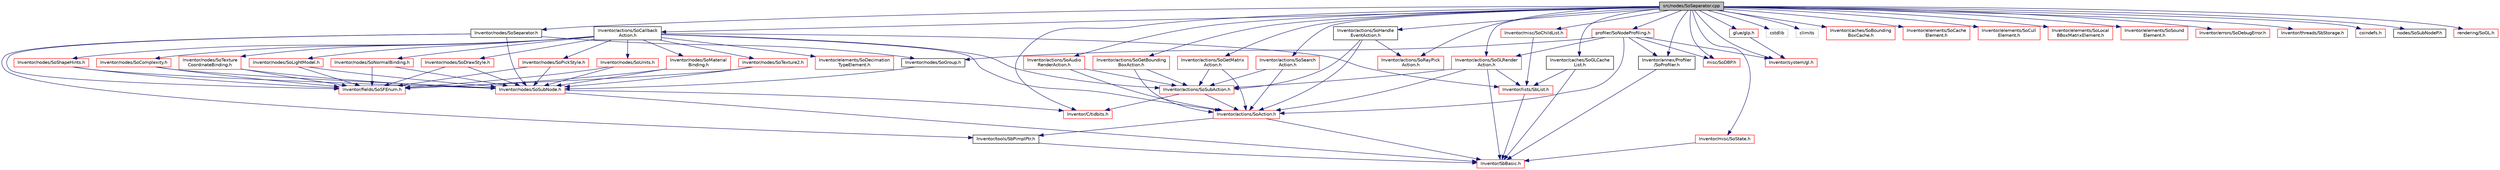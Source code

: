 digraph "src/nodes/SoSeparator.cpp"
{
 // LATEX_PDF_SIZE
  edge [fontname="Helvetica",fontsize="10",labelfontname="Helvetica",labelfontsize="10"];
  node [fontname="Helvetica",fontsize="10",shape=record];
  Node1 [label="src/nodes/SoSeparator.cpp",height=0.2,width=0.4,color="black", fillcolor="grey75", style="filled", fontcolor="black",tooltip=" "];
  Node1 -> Node2 [color="midnightblue",fontsize="10",style="solid",fontname="Helvetica"];
  Node2 [label="Inventor/nodes/SoSeparator.h",height=0.2,width=0.4,color="black", fillcolor="white", style="filled",URL="$SoSeparator_8h.html",tooltip=" "];
  Node2 -> Node3 [color="midnightblue",fontsize="10",style="solid",fontname="Helvetica"];
  Node3 [label="Inventor/nodes/SoSubNode.h",height=0.2,width=0.4,color="red", fillcolor="white", style="filled",URL="$SoSubNode_8h.html",tooltip=" "];
  Node3 -> Node5 [color="midnightblue",fontsize="10",style="solid",fontname="Helvetica"];
  Node5 [label="Inventor/SbBasic.h",height=0.2,width=0.4,color="red", fillcolor="white", style="filled",URL="$SbBasic_8h.html",tooltip=" "];
  Node3 -> Node40 [color="midnightblue",fontsize="10",style="solid",fontname="Helvetica"];
  Node40 [label="Inventor/C/tidbits.h",height=0.2,width=0.4,color="red", fillcolor="white", style="filled",URL="$tidbits_8h.html",tooltip=" "];
  Node2 -> Node41 [color="midnightblue",fontsize="10",style="solid",fontname="Helvetica"];
  Node41 [label="Inventor/fields/SoSFEnum.h",height=0.2,width=0.4,color="red", fillcolor="white", style="filled",URL="$SoSFEnum_8h.html",tooltip=" "];
  Node2 -> Node53 [color="midnightblue",fontsize="10",style="solid",fontname="Helvetica"];
  Node53 [label="Inventor/nodes/SoGroup.h",height=0.2,width=0.4,color="black", fillcolor="white", style="filled",URL="$SoGroup_8h.html",tooltip=" "];
  Node53 -> Node3 [color="midnightblue",fontsize="10",style="solid",fontname="Helvetica"];
  Node2 -> Node54 [color="midnightblue",fontsize="10",style="solid",fontname="Helvetica"];
  Node54 [label="Inventor/tools/SbPimplPtr.h",height=0.2,width=0.4,color="black", fillcolor="white", style="filled",URL="$SbPimplPtr_8h.html",tooltip=" "];
  Node54 -> Node5 [color="midnightblue",fontsize="10",style="solid",fontname="Helvetica"];
  Node1 -> Node13 [color="midnightblue",fontsize="10",style="solid",fontname="Helvetica"];
  Node13 [label="cstdlib",height=0.2,width=0.4,color="grey75", fillcolor="white", style="filled",tooltip=" "];
  Node1 -> Node55 [color="midnightblue",fontsize="10",style="solid",fontname="Helvetica"];
  Node55 [label="climits",height=0.2,width=0.4,color="grey75", fillcolor="white", style="filled",tooltip=" "];
  Node1 -> Node56 [color="midnightblue",fontsize="10",style="solid",fontname="Helvetica"];
  Node56 [label="Inventor/actions/SoCallback\lAction.h",height=0.2,width=0.4,color="black", fillcolor="white", style="filled",URL="$SoCallbackAction_8h.html",tooltip=" "];
  Node56 -> Node57 [color="midnightblue",fontsize="10",style="solid",fontname="Helvetica"];
  Node57 [label="Inventor/actions/SoAction.h",height=0.2,width=0.4,color="red", fillcolor="white", style="filled",URL="$SoAction_8h.html",tooltip=" "];
  Node57 -> Node5 [color="midnightblue",fontsize="10",style="solid",fontname="Helvetica"];
  Node57 -> Node54 [color="midnightblue",fontsize="10",style="solid",fontname="Helvetica"];
  Node56 -> Node63 [color="midnightblue",fontsize="10",style="solid",fontname="Helvetica"];
  Node63 [label="Inventor/actions/SoSubAction.h",height=0.2,width=0.4,color="red", fillcolor="white", style="filled",URL="$SoSubAction_8h.html",tooltip=" "];
  Node63 -> Node57 [color="midnightblue",fontsize="10",style="solid",fontname="Helvetica"];
  Node63 -> Node40 [color="midnightblue",fontsize="10",style="solid",fontname="Helvetica"];
  Node56 -> Node64 [color="midnightblue",fontsize="10",style="solid",fontname="Helvetica"];
  Node64 [label="Inventor/elements/SoDecimation\lTypeElement.h",height=0.2,width=0.4,color="red", fillcolor="white", style="filled",URL="$SoDecimationTypeElement_8h.html",tooltip=" "];
  Node56 -> Node17 [color="midnightblue",fontsize="10",style="solid",fontname="Helvetica"];
  Node17 [label="Inventor/lists/SbList.h",height=0.2,width=0.4,color="red", fillcolor="white", style="filled",URL="$SbList_8h.html",tooltip=" "];
  Node17 -> Node5 [color="midnightblue",fontsize="10",style="solid",fontname="Helvetica"];
  Node56 -> Node69 [color="midnightblue",fontsize="10",style="solid",fontname="Helvetica"];
  Node69 [label="Inventor/nodes/SoComplexity.h",height=0.2,width=0.4,color="red", fillcolor="white", style="filled",URL="$SoComplexity_8h.html",tooltip=" "];
  Node69 -> Node3 [color="midnightblue",fontsize="10",style="solid",fontname="Helvetica"];
  Node69 -> Node41 [color="midnightblue",fontsize="10",style="solid",fontname="Helvetica"];
  Node56 -> Node72 [color="midnightblue",fontsize="10",style="solid",fontname="Helvetica"];
  Node72 [label="Inventor/nodes/SoDrawStyle.h",height=0.2,width=0.4,color="red", fillcolor="white", style="filled",URL="$SoDrawStyle_8h.html",tooltip=" "];
  Node72 -> Node41 [color="midnightblue",fontsize="10",style="solid",fontname="Helvetica"];
  Node72 -> Node3 [color="midnightblue",fontsize="10",style="solid",fontname="Helvetica"];
  Node56 -> Node76 [color="midnightblue",fontsize="10",style="solid",fontname="Helvetica"];
  Node76 [label="Inventor/nodes/SoLightModel.h",height=0.2,width=0.4,color="red", fillcolor="white", style="filled",URL="$SoLightModel_8h.html",tooltip=" "];
  Node76 -> Node3 [color="midnightblue",fontsize="10",style="solid",fontname="Helvetica"];
  Node76 -> Node41 [color="midnightblue",fontsize="10",style="solid",fontname="Helvetica"];
  Node56 -> Node83 [color="midnightblue",fontsize="10",style="solid",fontname="Helvetica"];
  Node83 [label="Inventor/nodes/SoMaterial\lBinding.h",height=0.2,width=0.4,color="red", fillcolor="white", style="filled",URL="$SoMaterialBinding_8h.html",tooltip=" "];
  Node83 -> Node41 [color="midnightblue",fontsize="10",style="solid",fontname="Helvetica"];
  Node83 -> Node3 [color="midnightblue",fontsize="10",style="solid",fontname="Helvetica"];
  Node56 -> Node85 [color="midnightblue",fontsize="10",style="solid",fontname="Helvetica"];
  Node85 [label="Inventor/nodes/SoNormalBinding.h",height=0.2,width=0.4,color="red", fillcolor="white", style="filled",URL="$SoNormalBinding_8h.html",tooltip=" "];
  Node85 -> Node41 [color="midnightblue",fontsize="10",style="solid",fontname="Helvetica"];
  Node85 -> Node3 [color="midnightblue",fontsize="10",style="solid",fontname="Helvetica"];
  Node56 -> Node87 [color="midnightblue",fontsize="10",style="solid",fontname="Helvetica"];
  Node87 [label="Inventor/nodes/SoPickStyle.h",height=0.2,width=0.4,color="red", fillcolor="white", style="filled",URL="$SoPickStyle_8h.html",tooltip=" "];
  Node87 -> Node3 [color="midnightblue",fontsize="10",style="solid",fontname="Helvetica"];
  Node87 -> Node41 [color="midnightblue",fontsize="10",style="solid",fontname="Helvetica"];
  Node56 -> Node89 [color="midnightblue",fontsize="10",style="solid",fontname="Helvetica"];
  Node89 [label="Inventor/nodes/SoShapeHints.h",height=0.2,width=0.4,color="red", fillcolor="white", style="filled",URL="$SoShapeHints_8h.html",tooltip=" "];
  Node89 -> Node41 [color="midnightblue",fontsize="10",style="solid",fontname="Helvetica"];
  Node89 -> Node3 [color="midnightblue",fontsize="10",style="solid",fontname="Helvetica"];
  Node56 -> Node92 [color="midnightblue",fontsize="10",style="solid",fontname="Helvetica"];
  Node92 [label="Inventor/nodes/SoTexture2.h",height=0.2,width=0.4,color="red", fillcolor="white", style="filled",URL="$SoTexture2_8h.html",tooltip=" "];
  Node92 -> Node3 [color="midnightblue",fontsize="10",style="solid",fontname="Helvetica"];
  Node92 -> Node41 [color="midnightblue",fontsize="10",style="solid",fontname="Helvetica"];
  Node56 -> Node101 [color="midnightblue",fontsize="10",style="solid",fontname="Helvetica"];
  Node101 [label="Inventor/nodes/SoTexture\lCoordinateBinding.h",height=0.2,width=0.4,color="red", fillcolor="white", style="filled",URL="$SoTextureCoordinateBinding_8h.html",tooltip=" "];
  Node101 -> Node3 [color="midnightblue",fontsize="10",style="solid",fontname="Helvetica"];
  Node101 -> Node41 [color="midnightblue",fontsize="10",style="solid",fontname="Helvetica"];
  Node56 -> Node103 [color="midnightblue",fontsize="10",style="solid",fontname="Helvetica"];
  Node103 [label="Inventor/nodes/SoUnits.h",height=0.2,width=0.4,color="red", fillcolor="white", style="filled",URL="$SoUnits_8h.html",tooltip=" "];
  Node103 -> Node3 [color="midnightblue",fontsize="10",style="solid",fontname="Helvetica"];
  Node103 -> Node41 [color="midnightblue",fontsize="10",style="solid",fontname="Helvetica"];
  Node1 -> Node105 [color="midnightblue",fontsize="10",style="solid",fontname="Helvetica"];
  Node105 [label="Inventor/actions/SoGLRender\lAction.h",height=0.2,width=0.4,color="red", fillcolor="white", style="filled",URL="$SoGLRenderAction_8h.html",tooltip=" "];
  Node105 -> Node57 [color="midnightblue",fontsize="10",style="solid",fontname="Helvetica"];
  Node105 -> Node63 [color="midnightblue",fontsize="10",style="solid",fontname="Helvetica"];
  Node105 -> Node5 [color="midnightblue",fontsize="10",style="solid",fontname="Helvetica"];
  Node105 -> Node17 [color="midnightblue",fontsize="10",style="solid",fontname="Helvetica"];
  Node1 -> Node108 [color="midnightblue",fontsize="10",style="solid",fontname="Helvetica"];
  Node108 [label="Inventor/actions/SoGetBounding\lBoxAction.h",height=0.2,width=0.4,color="red", fillcolor="white", style="filled",URL="$SoGetBoundingBoxAction_8h.html",tooltip=" "];
  Node108 -> Node57 [color="midnightblue",fontsize="10",style="solid",fontname="Helvetica"];
  Node108 -> Node63 [color="midnightblue",fontsize="10",style="solid",fontname="Helvetica"];
  Node1 -> Node113 [color="midnightblue",fontsize="10",style="solid",fontname="Helvetica"];
  Node113 [label="Inventor/actions/SoGetMatrix\lAction.h",height=0.2,width=0.4,color="red", fillcolor="white", style="filled",URL="$SoGetMatrixAction_8h.html",tooltip=" "];
  Node113 -> Node57 [color="midnightblue",fontsize="10",style="solid",fontname="Helvetica"];
  Node113 -> Node63 [color="midnightblue",fontsize="10",style="solid",fontname="Helvetica"];
  Node1 -> Node116 [color="midnightblue",fontsize="10",style="solid",fontname="Helvetica"];
  Node116 [label="Inventor/actions/SoHandle\lEventAction.h",height=0.2,width=0.4,color="black", fillcolor="white", style="filled",URL="$SoHandleEventAction_8h.html",tooltip=" "];
  Node116 -> Node57 [color="midnightblue",fontsize="10",style="solid",fontname="Helvetica"];
  Node116 -> Node63 [color="midnightblue",fontsize="10",style="solid",fontname="Helvetica"];
  Node116 -> Node117 [color="midnightblue",fontsize="10",style="solid",fontname="Helvetica"];
  Node117 [label="Inventor/actions/SoRayPick\lAction.h",height=0.2,width=0.4,color="red", fillcolor="white", style="filled",URL="$SoRayPickAction_8h.html",tooltip=" "];
  Node1 -> Node117 [color="midnightblue",fontsize="10",style="solid",fontname="Helvetica"];
  Node1 -> Node119 [color="midnightblue",fontsize="10",style="solid",fontname="Helvetica"];
  Node119 [label="Inventor/actions/SoSearch\lAction.h",height=0.2,width=0.4,color="red", fillcolor="white", style="filled",URL="$SoSearchAction_8h.html",tooltip=" "];
  Node119 -> Node57 [color="midnightblue",fontsize="10",style="solid",fontname="Helvetica"];
  Node119 -> Node63 [color="midnightblue",fontsize="10",style="solid",fontname="Helvetica"];
  Node1 -> Node120 [color="midnightblue",fontsize="10",style="solid",fontname="Helvetica"];
  Node120 [label="Inventor/actions/SoAudio\lRenderAction.h",height=0.2,width=0.4,color="red", fillcolor="white", style="filled",URL="$SoAudioRenderAction_8h.html",tooltip=" "];
  Node120 -> Node57 [color="midnightblue",fontsize="10",style="solid",fontname="Helvetica"];
  Node120 -> Node63 [color="midnightblue",fontsize="10",style="solid",fontname="Helvetica"];
  Node1 -> Node121 [color="midnightblue",fontsize="10",style="solid",fontname="Helvetica"];
  Node121 [label="Inventor/caches/SoBounding\lBoxCache.h",height=0.2,width=0.4,color="red", fillcolor="white", style="filled",URL="$SoBoundingBoxCache_8h.html",tooltip=" "];
  Node1 -> Node123 [color="midnightblue",fontsize="10",style="solid",fontname="Helvetica"];
  Node123 [label="Inventor/caches/SoGLCache\lList.h",height=0.2,width=0.4,color="black", fillcolor="white", style="filled",URL="$SoGLCacheList_8h.html",tooltip=" "];
  Node123 -> Node5 [color="midnightblue",fontsize="10",style="solid",fontname="Helvetica"];
  Node123 -> Node17 [color="midnightblue",fontsize="10",style="solid",fontname="Helvetica"];
  Node1 -> Node124 [color="midnightblue",fontsize="10",style="solid",fontname="Helvetica"];
  Node124 [label="Inventor/elements/SoCache\lElement.h",height=0.2,width=0.4,color="red", fillcolor="white", style="filled",URL="$SoCacheElement_8h.html",tooltip=" "];
  Node1 -> Node125 [color="midnightblue",fontsize="10",style="solid",fontname="Helvetica"];
  Node125 [label="Inventor/elements/SoCull\lElement.h",height=0.2,width=0.4,color="red", fillcolor="white", style="filled",URL="$SoCullElement_8h.html",tooltip=" "];
  Node1 -> Node127 [color="midnightblue",fontsize="10",style="solid",fontname="Helvetica"];
  Node127 [label="Inventor/elements/SoLocal\lBBoxMatrixElement.h",height=0.2,width=0.4,color="red", fillcolor="white", style="filled",URL="$SoLocalBBoxMatrixElement_8h.html",tooltip=" "];
  Node1 -> Node130 [color="midnightblue",fontsize="10",style="solid",fontname="Helvetica"];
  Node130 [label="Inventor/elements/SoSound\lElement.h",height=0.2,width=0.4,color="red", fillcolor="white", style="filled",URL="$SoSoundElement_8h.html",tooltip=" "];
  Node1 -> Node131 [color="midnightblue",fontsize="10",style="solid",fontname="Helvetica"];
  Node131 [label="Inventor/misc/SoChildList.h",height=0.2,width=0.4,color="red", fillcolor="white", style="filled",URL="$SoChildList_8h.html",tooltip=" "];
  Node131 -> Node17 [color="midnightblue",fontsize="10",style="solid",fontname="Helvetica"];
  Node1 -> Node68 [color="midnightblue",fontsize="10",style="solid",fontname="Helvetica"];
  Node68 [label="Inventor/misc/SoState.h",height=0.2,width=0.4,color="red", fillcolor="white", style="filled",URL="$SoState_8h.html",tooltip=" "];
  Node68 -> Node5 [color="midnightblue",fontsize="10",style="solid",fontname="Helvetica"];
  Node1 -> Node81 [color="midnightblue",fontsize="10",style="solid",fontname="Helvetica"];
  Node81 [label="Inventor/errors/SoDebugError.h",height=0.2,width=0.4,color="red", fillcolor="white", style="filled",URL="$SoDebugError_8h.html",tooltip=" "];
  Node1 -> Node132 [color="midnightblue",fontsize="10",style="solid",fontname="Helvetica"];
  Node132 [label="Inventor/system/gl.h",height=0.2,width=0.4,color="red", fillcolor="white", style="filled",URL="$system_2gl_8h.html",tooltip=" "];
  Node1 -> Node40 [color="midnightblue",fontsize="10",style="solid",fontname="Helvetica"];
  Node1 -> Node134 [color="midnightblue",fontsize="10",style="solid",fontname="Helvetica"];
  Node134 [label="Inventor/threads/SbStorage.h",height=0.2,width=0.4,color="red", fillcolor="white", style="filled",URL="$SbStorage_8h.html",tooltip=" "];
  Node1 -> Node137 [color="midnightblue",fontsize="10",style="solid",fontname="Helvetica"];
  Node137 [label="coindefs.h",height=0.2,width=0.4,color="red", fillcolor="white", style="filled",URL="$coindefs_8h.html",tooltip=" "];
  Node1 -> Node139 [color="midnightblue",fontsize="10",style="solid",fontname="Helvetica"];
  Node139 [label="nodes/SoSubNodeP.h",height=0.2,width=0.4,color="black", fillcolor="white", style="filled",URL="$SoSubNodeP_8h.html",tooltip=" "];
  Node1 -> Node140 [color="midnightblue",fontsize="10",style="solid",fontname="Helvetica"];
  Node140 [label="glue/glp.h",height=0.2,width=0.4,color="red", fillcolor="white", style="filled",URL="$glp_8h.html",tooltip=" "];
  Node140 -> Node132 [color="midnightblue",fontsize="10",style="solid",fontname="Helvetica"];
  Node1 -> Node144 [color="midnightblue",fontsize="10",style="solid",fontname="Helvetica"];
  Node144 [label="rendering/SoGL.h",height=0.2,width=0.4,color="red", fillcolor="white", style="filled",URL="$SoGL_8h.html",tooltip=" "];
  Node1 -> Node146 [color="midnightblue",fontsize="10",style="solid",fontname="Helvetica"];
  Node146 [label="misc/SoDBP.h",height=0.2,width=0.4,color="red", fillcolor="white", style="filled",URL="$SoDBP_8h.html",tooltip=" "];
  Node1 -> Node154 [color="midnightblue",fontsize="10",style="solid",fontname="Helvetica"];
  Node154 [label="Inventor/annex/Profiler\l/SoProfiler.h",height=0.2,width=0.4,color="black", fillcolor="white", style="filled",URL="$SoProfiler_8h.html",tooltip=" "];
  Node154 -> Node5 [color="midnightblue",fontsize="10",style="solid",fontname="Helvetica"];
  Node1 -> Node155 [color="midnightblue",fontsize="10",style="solid",fontname="Helvetica"];
  Node155 [label="profiler/SoNodeProfiling.h",height=0.2,width=0.4,color="red", fillcolor="white", style="filled",URL="$SoNodeProfiling_8h.html",tooltip=" "];
  Node155 -> Node57 [color="midnightblue",fontsize="10",style="solid",fontname="Helvetica"];
  Node155 -> Node105 [color="midnightblue",fontsize="10",style="solid",fontname="Helvetica"];
  Node155 -> Node53 [color="midnightblue",fontsize="10",style="solid",fontname="Helvetica"];
  Node155 -> Node132 [color="midnightblue",fontsize="10",style="solid",fontname="Helvetica"];
  Node155 -> Node154 [color="midnightblue",fontsize="10",style="solid",fontname="Helvetica"];
  Node155 -> Node146 [color="midnightblue",fontsize="10",style="solid",fontname="Helvetica"];
}
